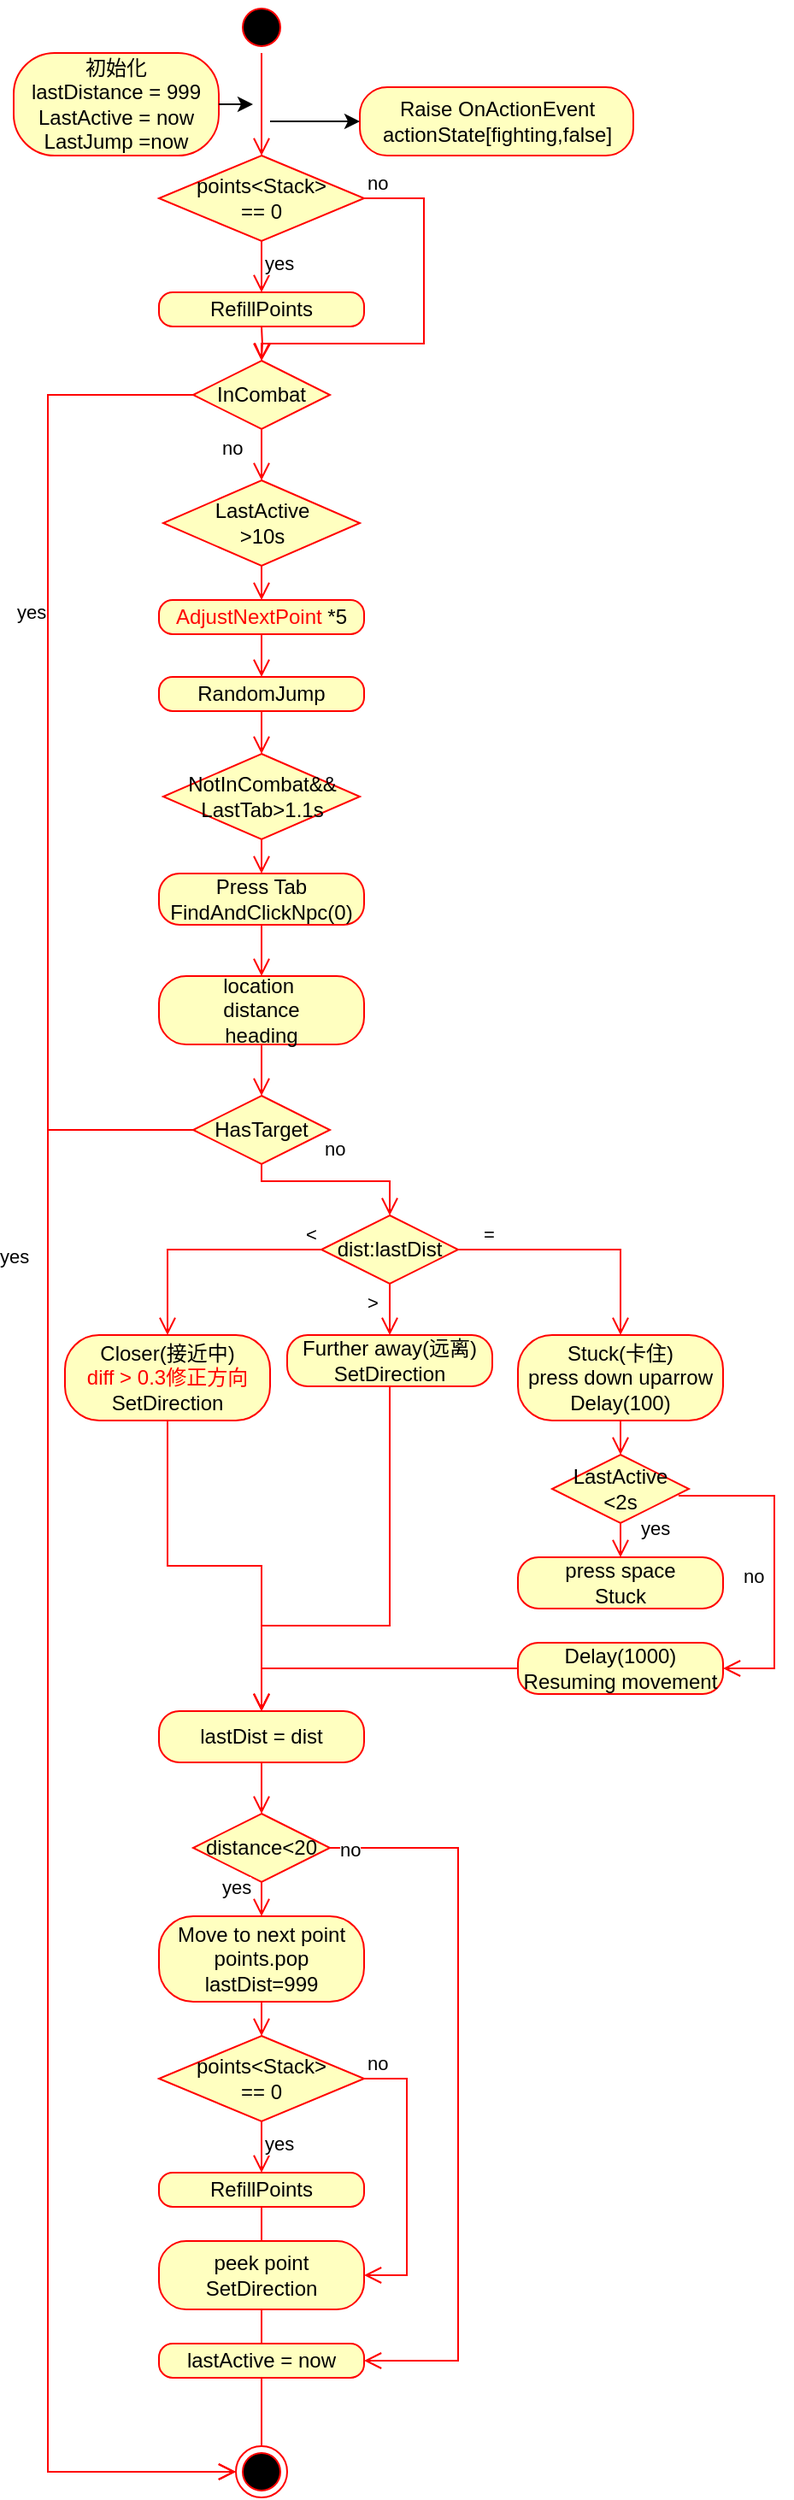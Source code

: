 <mxfile version="20.0.3" type="github">
  <diagram id="ruUxDeCmxzIVBXVWe9Fw" name="Page-1">
    <mxGraphModel dx="1422" dy="762" grid="1" gridSize="10" guides="1" tooltips="1" connect="1" arrows="1" fold="1" page="1" pageScale="1" pageWidth="827" pageHeight="1169" math="0" shadow="0">
      <root>
        <mxCell id="0" />
        <mxCell id="1" parent="0" />
        <mxCell id="CKXDi1_KfP3rtoAK7Fg_-2" value="" style="ellipse;html=1;shape=startState;fillColor=#000000;strokeColor=#ff0000;" parent="1" vertex="1">
          <mxGeometry x="140" y="10" width="30" height="30" as="geometry" />
        </mxCell>
        <mxCell id="CKXDi1_KfP3rtoAK7Fg_-3" value="" style="edgeStyle=orthogonalEdgeStyle;html=1;verticalAlign=bottom;endArrow=open;endSize=8;strokeColor=#ff0000;rounded=0;" parent="1" source="CKXDi1_KfP3rtoAK7Fg_-2" edge="1">
          <mxGeometry relative="1" as="geometry">
            <mxPoint x="155" y="100" as="targetPoint" />
          </mxGeometry>
        </mxCell>
        <mxCell id="CKXDi1_KfP3rtoAK7Fg_-5" value="Raise&amp;nbsp;OnActionEvent&lt;br&gt;actionState[fighting,false]" style="rounded=1;whiteSpace=wrap;html=1;arcSize=40;fontColor=#000000;fillColor=#ffffc0;strokeColor=#ff0000;" parent="1" vertex="1">
          <mxGeometry x="212.5" y="60" width="160" height="40" as="geometry" />
        </mxCell>
        <mxCell id="CKXDi1_KfP3rtoAK7Fg_-7" value="points&amp;lt;Stack&amp;gt; &lt;br&gt;== 0" style="rhombus;whiteSpace=wrap;html=1;fillColor=#ffffc0;strokeColor=#ff0000;" parent="1" vertex="1">
          <mxGeometry x="95" y="100" width="120" height="50" as="geometry" />
        </mxCell>
        <mxCell id="CKXDi1_KfP3rtoAK7Fg_-8" value="no" style="edgeStyle=orthogonalEdgeStyle;html=1;align=left;verticalAlign=bottom;endArrow=open;endSize=8;strokeColor=#ff0000;rounded=0;entryX=0.5;entryY=0;entryDx=0;entryDy=0;" parent="1" source="CKXDi1_KfP3rtoAK7Fg_-7" target="CKXDi1_KfP3rtoAK7Fg_-20" edge="1">
          <mxGeometry x="-1" relative="1" as="geometry">
            <mxPoint x="300" y="140" as="targetPoint" />
            <Array as="points">
              <mxPoint x="250" y="125" />
              <mxPoint x="250" y="210" />
              <mxPoint x="155" y="210" />
            </Array>
          </mxGeometry>
        </mxCell>
        <mxCell id="CKXDi1_KfP3rtoAK7Fg_-9" value="yes" style="edgeStyle=orthogonalEdgeStyle;html=1;align=left;verticalAlign=top;endArrow=open;endSize=8;strokeColor=#ff0000;rounded=0;entryX=0.5;entryY=0;entryDx=0;entryDy=0;" parent="1" source="CKXDi1_KfP3rtoAK7Fg_-7" target="CKXDi1_KfP3rtoAK7Fg_-10" edge="1">
          <mxGeometry x="-1" relative="1" as="geometry">
            <mxPoint x="155" y="210" as="targetPoint" />
          </mxGeometry>
        </mxCell>
        <mxCell id="CKXDi1_KfP3rtoAK7Fg_-10" value="RefillPoints" style="rounded=1;whiteSpace=wrap;html=1;arcSize=40;fontColor=#000000;fillColor=#ffffc0;strokeColor=#ff0000;" parent="1" vertex="1">
          <mxGeometry x="95" y="180" width="120" height="20" as="geometry" />
        </mxCell>
        <mxCell id="CKXDi1_KfP3rtoAK7Fg_-15" value="" style="edgeStyle=orthogonalEdgeStyle;html=1;verticalAlign=bottom;endArrow=open;endSize=8;strokeColor=#ff0000;rounded=0;entryX=0.5;entryY=0;entryDx=0;entryDy=0;" parent="1" edge="1">
          <mxGeometry relative="1" as="geometry">
            <mxPoint x="155" y="220" as="targetPoint" />
            <mxPoint x="155" y="200" as="sourcePoint" />
          </mxGeometry>
        </mxCell>
        <mxCell id="CKXDi1_KfP3rtoAK7Fg_-20" value="InCombat" style="rhombus;whiteSpace=wrap;html=1;fillColor=#ffffc0;strokeColor=#ff0000;" parent="1" vertex="1">
          <mxGeometry x="115" y="220" width="80" height="40" as="geometry" />
        </mxCell>
        <mxCell id="CKXDi1_KfP3rtoAK7Fg_-21" value="no" style="edgeStyle=orthogonalEdgeStyle;html=1;align=left;verticalAlign=bottom;endArrow=open;endSize=8;strokeColor=#ff0000;rounded=0;entryX=0.5;entryY=0;entryDx=0;entryDy=0;" parent="1" source="CKXDi1_KfP3rtoAK7Fg_-20" target="CKXDi1_KfP3rtoAK7Fg_-24" edge="1">
          <mxGeometry x="0.333" y="-25" relative="1" as="geometry">
            <mxPoint x="290" y="330" as="targetPoint" />
            <Array as="points" />
            <mxPoint as="offset" />
          </mxGeometry>
        </mxCell>
        <mxCell id="CKXDi1_KfP3rtoAK7Fg_-22" value="yes" style="edgeStyle=orthogonalEdgeStyle;html=1;align=left;verticalAlign=top;endArrow=open;endSize=8;strokeColor=#ff0000;rounded=0;" parent="1" source="CKXDi1_KfP3rtoAK7Fg_-20" target="CKXDi1_KfP3rtoAK7Fg_-23" edge="1">
          <mxGeometry x="-0.69" y="-28" relative="1" as="geometry">
            <mxPoint x="50" y="230" as="targetPoint" />
            <Array as="points">
              <mxPoint x="30" y="240" />
              <mxPoint x="30" y="1455" />
            </Array>
            <mxPoint x="8" y="-20" as="offset" />
          </mxGeometry>
        </mxCell>
        <mxCell id="CKXDi1_KfP3rtoAK7Fg_-23" value="" style="ellipse;html=1;shape=endState;fillColor=#000000;strokeColor=#ff0000;" parent="1" vertex="1">
          <mxGeometry x="140" y="1440" width="30" height="30" as="geometry" />
        </mxCell>
        <mxCell id="CKXDi1_KfP3rtoAK7Fg_-24" value="LastActive&lt;br&gt;&amp;gt;10s" style="rhombus;whiteSpace=wrap;html=1;fillColor=#ffffc0;strokeColor=#ff0000;" parent="1" vertex="1">
          <mxGeometry x="97.5" y="290" width="115" height="50" as="geometry" />
        </mxCell>
        <mxCell id="CKXDi1_KfP3rtoAK7Fg_-27" value="&lt;font color=&quot;#ff0000&quot;&gt;AdjustNextPoint&lt;/font&gt; *5" style="rounded=1;whiteSpace=wrap;html=1;arcSize=40;fontColor=#000000;fillColor=#ffffc0;strokeColor=#ff0000;" parent="1" vertex="1">
          <mxGeometry x="95" y="360" width="120" height="20" as="geometry" />
        </mxCell>
        <mxCell id="CKXDi1_KfP3rtoAK7Fg_-28" value="" style="edgeStyle=orthogonalEdgeStyle;html=1;verticalAlign=bottom;endArrow=open;endSize=8;strokeColor=#ff0000;rounded=0;entryX=0.5;entryY=0;entryDx=0;entryDy=0;exitX=0.5;exitY=1;exitDx=0;exitDy=0;" parent="1" source="CKXDi1_KfP3rtoAK7Fg_-24" target="CKXDi1_KfP3rtoAK7Fg_-27" edge="1">
          <mxGeometry relative="1" as="geometry">
            <mxPoint x="165" y="230" as="targetPoint" />
            <mxPoint x="165" y="210" as="sourcePoint" />
          </mxGeometry>
        </mxCell>
        <mxCell id="CKXDi1_KfP3rtoAK7Fg_-29" value="RandomJump" style="rounded=1;whiteSpace=wrap;html=1;arcSize=40;fontColor=#000000;fillColor=#ffffc0;strokeColor=#ff0000;" parent="1" vertex="1">
          <mxGeometry x="95" y="405" width="120" height="20" as="geometry" />
        </mxCell>
        <mxCell id="CKXDi1_KfP3rtoAK7Fg_-30" value="" style="edgeStyle=orthogonalEdgeStyle;html=1;verticalAlign=bottom;endArrow=open;endSize=8;strokeColor=#ff0000;rounded=0;entryX=0.5;entryY=0;entryDx=0;entryDy=0;exitX=0.5;exitY=1;exitDx=0;exitDy=0;" parent="1" source="CKXDi1_KfP3rtoAK7Fg_-27" target="CKXDi1_KfP3rtoAK7Fg_-29" edge="1">
          <mxGeometry relative="1" as="geometry">
            <mxPoint x="165" y="370" as="targetPoint" />
            <mxPoint x="165" y="350" as="sourcePoint" />
          </mxGeometry>
        </mxCell>
        <mxCell id="CKXDi1_KfP3rtoAK7Fg_-31" value="NotInCombat&amp;amp;&amp;amp;&lt;br&gt;LastTab&amp;gt;1.1s" style="rhombus;whiteSpace=wrap;html=1;fillColor=#ffffc0;strokeColor=#ff0000;" parent="1" vertex="1">
          <mxGeometry x="97.5" y="450" width="115" height="50" as="geometry" />
        </mxCell>
        <mxCell id="CKXDi1_KfP3rtoAK7Fg_-32" value="Press Tab&lt;br&gt;FindAndClickNpc(0)" style="rounded=1;whiteSpace=wrap;html=1;arcSize=40;fontColor=#000000;fillColor=#ffffc0;strokeColor=#ff0000;" parent="1" vertex="1">
          <mxGeometry x="95" y="520" width="120" height="30" as="geometry" />
        </mxCell>
        <mxCell id="CKXDi1_KfP3rtoAK7Fg_-33" value="" style="edgeStyle=orthogonalEdgeStyle;html=1;verticalAlign=bottom;endArrow=open;endSize=8;strokeColor=#ff0000;rounded=0;entryX=0.5;entryY=0;entryDx=0;entryDy=0;exitX=0.5;exitY=1;exitDx=0;exitDy=0;" parent="1" source="CKXDi1_KfP3rtoAK7Fg_-29" target="CKXDi1_KfP3rtoAK7Fg_-31" edge="1">
          <mxGeometry relative="1" as="geometry">
            <mxPoint x="165" y="415" as="targetPoint" />
            <mxPoint x="165" y="390" as="sourcePoint" />
          </mxGeometry>
        </mxCell>
        <mxCell id="CKXDi1_KfP3rtoAK7Fg_-34" value="" style="edgeStyle=orthogonalEdgeStyle;html=1;verticalAlign=bottom;endArrow=open;endSize=8;strokeColor=#ff0000;rounded=0;entryX=0.5;entryY=0;entryDx=0;entryDy=0;exitX=0.5;exitY=1;exitDx=0;exitDy=0;" parent="1" source="CKXDi1_KfP3rtoAK7Fg_-31" target="CKXDi1_KfP3rtoAK7Fg_-32" edge="1">
          <mxGeometry relative="1" as="geometry">
            <mxPoint x="175" y="425" as="targetPoint" />
            <mxPoint x="175" y="400" as="sourcePoint" />
          </mxGeometry>
        </mxCell>
        <mxCell id="CKXDi1_KfP3rtoAK7Fg_-35" value="HasTarget" style="rhombus;whiteSpace=wrap;html=1;fillColor=#ffffc0;strokeColor=#ff0000;" parent="1" vertex="1">
          <mxGeometry x="115" y="650" width="80" height="40" as="geometry" />
        </mxCell>
        <mxCell id="CKXDi1_KfP3rtoAK7Fg_-36" value="yes" style="edgeStyle=orthogonalEdgeStyle;html=1;align=left;verticalAlign=top;endArrow=open;endSize=8;strokeColor=#ff0000;rounded=0;exitX=0;exitY=0.5;exitDx=0;exitDy=0;entryX=0;entryY=0.5;entryDx=0;entryDy=0;" parent="1" source="CKXDi1_KfP3rtoAK7Fg_-35" target="CKXDi1_KfP3rtoAK7Fg_-23" edge="1">
          <mxGeometry x="-0.703" y="-30" relative="1" as="geometry">
            <mxPoint x="140" y="805" as="targetPoint" />
            <mxPoint x="125" y="250" as="sourcePoint" />
            <Array as="points">
              <mxPoint x="30" y="670" />
              <mxPoint x="30" y="1455" />
            </Array>
            <mxPoint as="offset" />
          </mxGeometry>
        </mxCell>
        <mxCell id="CKXDi1_KfP3rtoAK7Fg_-37" value="no" style="edgeStyle=orthogonalEdgeStyle;html=1;align=left;verticalAlign=bottom;endArrow=open;endSize=8;strokeColor=#ff0000;rounded=0;exitX=0.5;exitY=1;exitDx=0;exitDy=0;entryX=0.5;entryY=0;entryDx=0;entryDy=0;" parent="1" source="CKXDi1_KfP3rtoAK7Fg_-35" target="CKXDi1_KfP3rtoAK7Fg_-47" edge="1">
          <mxGeometry x="-0.143" y="10" relative="1" as="geometry">
            <mxPoint x="230" y="710" as="targetPoint" />
            <mxPoint x="225" y="135" as="sourcePoint" />
            <Array as="points">
              <mxPoint x="155" y="700" />
              <mxPoint x="230" y="700" />
            </Array>
            <mxPoint as="offset" />
          </mxGeometry>
        </mxCell>
        <mxCell id="CKXDi1_KfP3rtoAK7Fg_-38" value="location&amp;nbsp;&lt;br&gt;distance&lt;br&gt;heading" style="rounded=1;whiteSpace=wrap;html=1;arcSize=40;fontColor=#000000;fillColor=#ffffc0;strokeColor=#ff0000;" parent="1" vertex="1">
          <mxGeometry x="95" y="580" width="120" height="40" as="geometry" />
        </mxCell>
        <mxCell id="CKXDi1_KfP3rtoAK7Fg_-39" value="" style="edgeStyle=orthogonalEdgeStyle;html=1;verticalAlign=bottom;endArrow=open;endSize=8;strokeColor=#ff0000;rounded=0;entryX=0.5;entryY=0;entryDx=0;entryDy=0;exitX=0.5;exitY=1;exitDx=0;exitDy=0;" parent="1" source="CKXDi1_KfP3rtoAK7Fg_-32" target="CKXDi1_KfP3rtoAK7Fg_-38" edge="1">
          <mxGeometry relative="1" as="geometry">
            <mxPoint x="165" y="530" as="targetPoint" />
            <mxPoint x="165" y="510" as="sourcePoint" />
          </mxGeometry>
        </mxCell>
        <mxCell id="CKXDi1_KfP3rtoAK7Fg_-40" value="" style="edgeStyle=orthogonalEdgeStyle;html=1;verticalAlign=bottom;endArrow=open;endSize=8;strokeColor=#ff0000;rounded=0;entryX=0.5;entryY=0;entryDx=0;entryDy=0;exitX=0.5;exitY=1;exitDx=0;exitDy=0;" parent="1" source="CKXDi1_KfP3rtoAK7Fg_-38" target="CKXDi1_KfP3rtoAK7Fg_-35" edge="1">
          <mxGeometry relative="1" as="geometry">
            <mxPoint x="175" y="540" as="targetPoint" />
            <mxPoint x="175" y="520" as="sourcePoint" />
          </mxGeometry>
        </mxCell>
        <mxCell id="CKXDi1_KfP3rtoAK7Fg_-41" value="" style="endArrow=classic;html=1;rounded=0;entryX=0;entryY=0.5;entryDx=0;entryDy=0;" parent="1" target="CKXDi1_KfP3rtoAK7Fg_-5" edge="1">
          <mxGeometry width="50" height="50" relative="1" as="geometry">
            <mxPoint x="160" y="80" as="sourcePoint" />
            <mxPoint x="560" y="170" as="targetPoint" />
            <Array as="points">
              <mxPoint x="180" y="80" />
            </Array>
          </mxGeometry>
        </mxCell>
        <mxCell id="CKXDi1_KfP3rtoAK7Fg_-42" value="初始化&lt;br&gt;lastDistance = 999&lt;br&gt;LastActive = now&lt;br&gt;LastJump =now" style="rounded=1;whiteSpace=wrap;html=1;arcSize=40;fontColor=#000000;fillColor=#ffffc0;strokeColor=#ff0000;" parent="1" vertex="1">
          <mxGeometry x="10" y="40" width="120" height="60" as="geometry" />
        </mxCell>
        <mxCell id="CKXDi1_KfP3rtoAK7Fg_-43" value="" style="endArrow=classic;html=1;rounded=0;exitX=1;exitY=0.5;exitDx=0;exitDy=0;" parent="1" source="CKXDi1_KfP3rtoAK7Fg_-42" edge="1">
          <mxGeometry width="50" height="50" relative="1" as="geometry">
            <mxPoint x="170" y="70" as="sourcePoint" />
            <mxPoint x="150" y="70" as="targetPoint" />
          </mxGeometry>
        </mxCell>
        <mxCell id="CKXDi1_KfP3rtoAK7Fg_-44" value="Further away(远离)&lt;br&gt;SetDirection" style="rounded=1;whiteSpace=wrap;html=1;arcSize=40;fontColor=#000000;fillColor=#ffffc0;strokeColor=#ff0000;" parent="1" vertex="1">
          <mxGeometry x="170" y="790" width="120" height="30" as="geometry" />
        </mxCell>
        <mxCell id="CKXDi1_KfP3rtoAK7Fg_-47" value="dist:lastDist" style="rhombus;whiteSpace=wrap;html=1;fillColor=#ffffc0;strokeColor=#ff0000;" parent="1" vertex="1">
          <mxGeometry x="190" y="720" width="80" height="40" as="geometry" />
        </mxCell>
        <mxCell id="CKXDi1_KfP3rtoAK7Fg_-48" value="&amp;gt;" style="edgeStyle=orthogonalEdgeStyle;html=1;align=left;verticalAlign=bottom;endArrow=open;endSize=8;strokeColor=#ff0000;rounded=0;exitX=0.5;exitY=1;exitDx=0;exitDy=0;" parent="1" source="CKXDi1_KfP3rtoAK7Fg_-47" edge="1">
          <mxGeometry x="0.333" y="-15" relative="1" as="geometry">
            <mxPoint x="230" y="790" as="targetPoint" />
            <mxPoint x="240" y="700" as="sourcePoint" />
            <Array as="points">
              <mxPoint x="230" y="790" />
              <mxPoint x="230" y="790" />
            </Array>
            <mxPoint as="offset" />
          </mxGeometry>
        </mxCell>
        <mxCell id="CKXDi1_KfP3rtoAK7Fg_-49" value="=" style="edgeStyle=orthogonalEdgeStyle;html=1;align=left;verticalAlign=bottom;endArrow=open;endSize=8;strokeColor=#ff0000;rounded=0;exitX=1;exitY=0.5;exitDx=0;exitDy=0;entryX=0.5;entryY=0;entryDx=0;entryDy=0;" parent="1" source="CKXDi1_KfP3rtoAK7Fg_-47" target="CKXDi1_KfP3rtoAK7Fg_-51" edge="1">
          <mxGeometry x="-0.818" relative="1" as="geometry">
            <mxPoint x="315" y="840" as="targetPoint" />
            <mxPoint x="240" y="770" as="sourcePoint" />
            <Array as="points">
              <mxPoint x="365" y="740" />
            </Array>
            <mxPoint as="offset" />
          </mxGeometry>
        </mxCell>
        <mxCell id="CKXDi1_KfP3rtoAK7Fg_-51" value="Stuck(卡住)&lt;br&gt;press down uparrow&lt;br&gt;Delay(100)" style="rounded=1;whiteSpace=wrap;html=1;arcSize=40;fontColor=#000000;fillColor=#ffffc0;strokeColor=#ff0000;" parent="1" vertex="1">
          <mxGeometry x="305" y="790" width="120" height="50" as="geometry" />
        </mxCell>
        <mxCell id="CKXDi1_KfP3rtoAK7Fg_-52" value="LastActive&lt;br&gt;&amp;lt;2s" style="rhombus;whiteSpace=wrap;html=1;fillColor=#ffffc0;strokeColor=#ff0000;" parent="1" vertex="1">
          <mxGeometry x="325" y="860" width="80" height="40" as="geometry" />
        </mxCell>
        <mxCell id="CKXDi1_KfP3rtoAK7Fg_-54" value="yes" style="edgeStyle=orthogonalEdgeStyle;html=1;align=left;verticalAlign=top;endArrow=open;endSize=8;strokeColor=#ff0000;rounded=0;exitX=0.5;exitY=1;exitDx=0;exitDy=0;entryX=0.5;entryY=0;entryDx=0;entryDy=0;" parent="1" source="CKXDi1_KfP3rtoAK7Fg_-51" target="CKXDi1_KfP3rtoAK7Fg_-52" edge="1">
          <mxGeometry x="1" y="32" relative="1" as="geometry">
            <mxPoint x="225" y="1065" as="targetPoint" />
            <mxPoint x="200" y="680" as="sourcePoint" />
            <Array as="points" />
            <mxPoint x="-22" y="30" as="offset" />
          </mxGeometry>
        </mxCell>
        <mxCell id="CKXDi1_KfP3rtoAK7Fg_-55" value="press space&lt;br&gt;Stuck" style="rounded=1;whiteSpace=wrap;html=1;arcSize=40;fontColor=#000000;fillColor=#ffffc0;strokeColor=#ff0000;" parent="1" vertex="1">
          <mxGeometry x="305" y="920" width="120" height="30" as="geometry" />
        </mxCell>
        <mxCell id="CKXDi1_KfP3rtoAK7Fg_-56" value="" style="edgeStyle=orthogonalEdgeStyle;html=1;verticalAlign=bottom;endArrow=open;endSize=8;strokeColor=#ff0000;rounded=0;exitX=0.5;exitY=1;exitDx=0;exitDy=0;" parent="1" source="CKXDi1_KfP3rtoAK7Fg_-52" edge="1">
          <mxGeometry relative="1" as="geometry">
            <mxPoint x="365" y="920" as="targetPoint" />
            <mxPoint x="240" y="630" as="sourcePoint" />
            <Array as="points">
              <mxPoint x="365" y="920" />
              <mxPoint x="365" y="920" />
            </Array>
          </mxGeometry>
        </mxCell>
        <mxCell id="CKXDi1_KfP3rtoAK7Fg_-57" value="Delay(1000)&lt;br&gt;Resuming movement" style="rounded=1;whiteSpace=wrap;html=1;arcSize=40;fontColor=#000000;fillColor=#ffffc0;strokeColor=#ff0000;" parent="1" vertex="1">
          <mxGeometry x="305" y="970" width="120" height="30" as="geometry" />
        </mxCell>
        <mxCell id="CKXDi1_KfP3rtoAK7Fg_-58" value="no" style="edgeStyle=orthogonalEdgeStyle;html=1;align=left;verticalAlign=bottom;endArrow=open;endSize=8;strokeColor=#ff0000;rounded=0;exitX=0.925;exitY=0.6;exitDx=0;exitDy=0;exitPerimeter=0;entryX=1;entryY=0.5;entryDx=0;entryDy=0;" parent="1" source="CKXDi1_KfP3rtoAK7Fg_-52" target="CKXDi1_KfP3rtoAK7Fg_-57" edge="1">
          <mxGeometry x="0.198" y="-20" relative="1" as="geometry">
            <mxPoint x="455" y="970" as="targetPoint" />
            <mxPoint x="240" y="700" as="sourcePoint" />
            <Array as="points">
              <mxPoint x="455" y="884" />
              <mxPoint x="455" y="985" />
            </Array>
            <mxPoint as="offset" />
          </mxGeometry>
        </mxCell>
        <mxCell id="CKXDi1_KfP3rtoAK7Fg_-59" value="&amp;lt;" style="edgeStyle=orthogonalEdgeStyle;html=1;align=left;verticalAlign=bottom;endArrow=open;endSize=8;strokeColor=#ff0000;rounded=0;exitX=0;exitY=0.5;exitDx=0;exitDy=0;entryX=0.5;entryY=0;entryDx=0;entryDy=0;" parent="1" source="CKXDi1_KfP3rtoAK7Fg_-47" target="CKXDi1_KfP3rtoAK7Fg_-60" edge="1">
          <mxGeometry x="-0.844" relative="1" as="geometry">
            <mxPoint x="120" y="780" as="targetPoint" />
            <mxPoint x="280" y="750" as="sourcePoint" />
            <Array as="points">
              <mxPoint x="100" y="740" />
            </Array>
            <mxPoint as="offset" />
          </mxGeometry>
        </mxCell>
        <mxCell id="CKXDi1_KfP3rtoAK7Fg_-60" value="Closer(接近中)&lt;br&gt;&lt;font color=&quot;#ff0000&quot;&gt;diff &amp;gt; 0.3修正方向&lt;/font&gt;&lt;br&gt;SetDirection" style="rounded=1;whiteSpace=wrap;html=1;arcSize=40;fontColor=#000000;fillColor=#ffffc0;strokeColor=#ff0000;" parent="1" vertex="1">
          <mxGeometry x="40" y="790" width="120" height="50" as="geometry" />
        </mxCell>
        <mxCell id="CKXDi1_KfP3rtoAK7Fg_-61" value="lastDist =&amp;nbsp;dist" style="rounded=1;whiteSpace=wrap;html=1;arcSize=40;fontColor=#000000;fillColor=#ffffc0;strokeColor=#ff0000;" parent="1" vertex="1">
          <mxGeometry x="95" y="1010" width="120" height="30" as="geometry" />
        </mxCell>
        <mxCell id="CKXDi1_KfP3rtoAK7Fg_-64" value="" style="edgeStyle=orthogonalEdgeStyle;html=1;verticalAlign=bottom;endArrow=open;endSize=8;strokeColor=#ff0000;rounded=0;fontColor=#FF0000;exitX=0.5;exitY=1;exitDx=0;exitDy=0;entryX=0.5;entryY=0;entryDx=0;entryDy=0;" parent="1" source="CKXDi1_KfP3rtoAK7Fg_-60" target="CKXDi1_KfP3rtoAK7Fg_-61" edge="1">
          <mxGeometry relative="1" as="geometry">
            <mxPoint x="340" y="1140" as="targetPoint" />
            <mxPoint x="340" y="1070" as="sourcePoint" />
          </mxGeometry>
        </mxCell>
        <mxCell id="CKXDi1_KfP3rtoAK7Fg_-65" value="" style="edgeStyle=orthogonalEdgeStyle;html=1;verticalAlign=bottom;endArrow=open;endSize=8;strokeColor=#ff0000;rounded=0;fontColor=#FF0000;exitX=0.5;exitY=1;exitDx=0;exitDy=0;entryX=0.5;entryY=0;entryDx=0;entryDy=0;" parent="1" source="CKXDi1_KfP3rtoAK7Fg_-44" target="CKXDi1_KfP3rtoAK7Fg_-61" edge="1">
          <mxGeometry relative="1" as="geometry">
            <mxPoint x="350" y="1150" as="targetPoint" />
            <mxPoint x="350" y="1080" as="sourcePoint" />
            <Array as="points">
              <mxPoint x="230" y="960" />
              <mxPoint x="155" y="960" />
            </Array>
          </mxGeometry>
        </mxCell>
        <mxCell id="CKXDi1_KfP3rtoAK7Fg_-66" value="" style="edgeStyle=orthogonalEdgeStyle;html=1;verticalAlign=bottom;endArrow=open;endSize=8;strokeColor=#ff0000;rounded=0;fontColor=#FF0000;exitX=0;exitY=0.5;exitDx=0;exitDy=0;" parent="1" source="CKXDi1_KfP3rtoAK7Fg_-57" target="CKXDi1_KfP3rtoAK7Fg_-61" edge="1">
          <mxGeometry relative="1" as="geometry">
            <mxPoint x="360" y="1160" as="targetPoint" />
            <mxPoint x="360" y="1090" as="sourcePoint" />
          </mxGeometry>
        </mxCell>
        <mxCell id="CKXDi1_KfP3rtoAK7Fg_-68" value="Move to next point&lt;br&gt;points.pop&lt;br&gt;lastDist=999" style="rounded=1;whiteSpace=wrap;html=1;arcSize=40;fontColor=#000000;fillColor=#ffffc0;strokeColor=#ff0000;" parent="1" vertex="1">
          <mxGeometry x="95" y="1130" width="120" height="50" as="geometry" />
        </mxCell>
        <mxCell id="HTAWQPIuiPFo6x15-_HH-1" value="distance&amp;lt;20" style="rhombus;whiteSpace=wrap;html=1;fillColor=#ffffc0;strokeColor=#ff0000;" vertex="1" parent="1">
          <mxGeometry x="115" y="1070" width="80" height="40" as="geometry" />
        </mxCell>
        <mxCell id="HTAWQPIuiPFo6x15-_HH-3" value="yes" style="edgeStyle=orthogonalEdgeStyle;html=1;align=left;verticalAlign=top;endArrow=open;endSize=8;strokeColor=#ff0000;rounded=0;exitX=0.5;exitY=1;exitDx=0;exitDy=0;entryX=0.5;entryY=0;entryDx=0;entryDy=0;" edge="1" parent="1" source="HTAWQPIuiPFo6x15-_HH-1" target="CKXDi1_KfP3rtoAK7Fg_-68">
          <mxGeometry x="-1" y="-27" relative="1" as="geometry">
            <mxPoint x="152.5" y="1335" as="targetPoint" />
            <mxPoint x="125" y="680" as="sourcePoint" />
            <Array as="points">
              <mxPoint x="155" y="1120" />
              <mxPoint x="155" y="1120" />
            </Array>
            <mxPoint x="2" y="-10" as="offset" />
          </mxGeometry>
        </mxCell>
        <mxCell id="HTAWQPIuiPFo6x15-_HH-4" value="" style="edgeStyle=orthogonalEdgeStyle;html=1;verticalAlign=bottom;endArrow=open;endSize=8;strokeColor=#ff0000;rounded=0;fontColor=#FF0000;exitX=0.5;exitY=1;exitDx=0;exitDy=0;entryX=0.5;entryY=0;entryDx=0;entryDy=0;" edge="1" parent="1" source="CKXDi1_KfP3rtoAK7Fg_-61" target="HTAWQPIuiPFo6x15-_HH-1">
          <mxGeometry relative="1" as="geometry">
            <mxPoint x="165" y="1020" as="targetPoint" />
            <mxPoint x="240" y="830" as="sourcePoint" />
            <Array as="points">
              <mxPoint x="155" y="1060" />
              <mxPoint x="155" y="1060" />
            </Array>
          </mxGeometry>
        </mxCell>
        <mxCell id="HTAWQPIuiPFo6x15-_HH-5" value="no" style="edgeStyle=orthogonalEdgeStyle;html=1;align=left;verticalAlign=bottom;endArrow=open;endSize=8;strokeColor=#ff0000;rounded=0;exitX=1;exitY=0.5;exitDx=0;exitDy=0;" edge="1" parent="1" source="HTAWQPIuiPFo6x15-_HH-1" target="HTAWQPIuiPFo6x15-_HH-11">
          <mxGeometry x="-0.982" y="-10" relative="1" as="geometry">
            <mxPoint x="220" y="1330" as="targetPoint" />
            <mxPoint x="409" y="894" as="sourcePoint" />
            <Array as="points">
              <mxPoint x="270" y="1090" />
              <mxPoint x="270" y="1390" />
            </Array>
            <mxPoint as="offset" />
          </mxGeometry>
        </mxCell>
        <mxCell id="HTAWQPIuiPFo6x15-_HH-6" value="points&amp;lt;Stack&amp;gt; &lt;br&gt;== 0" style="rhombus;whiteSpace=wrap;html=1;fillColor=#ffffc0;strokeColor=#ff0000;" vertex="1" parent="1">
          <mxGeometry x="95" y="1200" width="120" height="50" as="geometry" />
        </mxCell>
        <mxCell id="HTAWQPIuiPFo6x15-_HH-7" value="no" style="edgeStyle=orthogonalEdgeStyle;html=1;align=left;verticalAlign=bottom;endArrow=open;endSize=8;strokeColor=#ff0000;rounded=0;startArrow=none;entryX=1;entryY=0.5;entryDx=0;entryDy=0;exitX=1;exitY=0.5;exitDx=0;exitDy=0;" edge="1" parent="1" source="HTAWQPIuiPFo6x15-_HH-6" target="HTAWQPIuiPFo6x15-_HH-13">
          <mxGeometry x="-1" relative="1" as="geometry">
            <mxPoint x="240" y="1340" as="targetPoint" />
            <Array as="points">
              <mxPoint x="240" y="1225" />
              <mxPoint x="240" y="1340" />
            </Array>
            <mxPoint x="220" y="1220" as="sourcePoint" />
          </mxGeometry>
        </mxCell>
        <mxCell id="HTAWQPIuiPFo6x15-_HH-8" value="yes" style="edgeStyle=orthogonalEdgeStyle;html=1;align=left;verticalAlign=top;endArrow=open;endSize=8;strokeColor=#ff0000;rounded=0;entryX=0.5;entryY=0;entryDx=0;entryDy=0;" edge="1" parent="1" source="HTAWQPIuiPFo6x15-_HH-6" target="HTAWQPIuiPFo6x15-_HH-9">
          <mxGeometry x="-1" relative="1" as="geometry">
            <mxPoint x="157.5" y="1310" as="targetPoint" />
          </mxGeometry>
        </mxCell>
        <mxCell id="HTAWQPIuiPFo6x15-_HH-9" value="RefillPoints" style="rounded=1;whiteSpace=wrap;html=1;arcSize=40;fontColor=#000000;fillColor=#ffffc0;strokeColor=#ff0000;" vertex="1" parent="1">
          <mxGeometry x="95" y="1280" width="120" height="20" as="geometry" />
        </mxCell>
        <mxCell id="HTAWQPIuiPFo6x15-_HH-10" value="" style="edgeStyle=orthogonalEdgeStyle;html=1;verticalAlign=bottom;endArrow=open;endSize=8;strokeColor=#ff0000;rounded=0;fontColor=#FF0000;exitX=0.5;exitY=1;exitDx=0;exitDy=0;entryX=0.5;entryY=0;entryDx=0;entryDy=0;" edge="1" parent="1" source="CKXDi1_KfP3rtoAK7Fg_-68" target="HTAWQPIuiPFo6x15-_HH-6">
          <mxGeometry relative="1" as="geometry">
            <mxPoint x="154.5" y="1210" as="targetPoint" />
            <mxPoint x="154.5" y="1180" as="sourcePoint" />
            <Array as="points">
              <mxPoint x="155" y="1200" />
              <mxPoint x="155" y="1200" />
            </Array>
          </mxGeometry>
        </mxCell>
        <mxCell id="HTAWQPIuiPFo6x15-_HH-11" value="lastActive = now" style="rounded=1;whiteSpace=wrap;html=1;arcSize=40;fontColor=#000000;fillColor=#ffffc0;strokeColor=#ff0000;" vertex="1" parent="1">
          <mxGeometry x="95" y="1380" width="120" height="20" as="geometry" />
        </mxCell>
        <mxCell id="HTAWQPIuiPFo6x15-_HH-13" value="peek point&lt;br&gt;SetDirection" style="rounded=1;whiteSpace=wrap;html=1;arcSize=40;fontColor=#000000;fillColor=#ffffc0;strokeColor=#ff0000;" vertex="1" parent="1">
          <mxGeometry x="95" y="1320" width="120" height="40" as="geometry" />
        </mxCell>
        <mxCell id="HTAWQPIuiPFo6x15-_HH-14" value="" style="edgeStyle=orthogonalEdgeStyle;html=1;align=left;verticalAlign=bottom;endArrow=none;endSize=8;strokeColor=#ff0000;rounded=0;exitX=0.5;exitY=1;exitDx=0;exitDy=0;entryX=0.5;entryY=0;entryDx=0;entryDy=0;" edge="1" parent="1" source="HTAWQPIuiPFo6x15-_HH-9" target="HTAWQPIuiPFo6x15-_HH-13">
          <mxGeometry x="-1" relative="1" as="geometry">
            <mxPoint x="155" y="1320" as="targetPoint" />
            <Array as="points" />
            <mxPoint x="215" y="1225" as="sourcePoint" />
          </mxGeometry>
        </mxCell>
        <mxCell id="HTAWQPIuiPFo6x15-_HH-17" value="" style="edgeStyle=orthogonalEdgeStyle;html=1;align=left;verticalAlign=bottom;endArrow=none;endSize=8;strokeColor=#ff0000;rounded=0;exitX=0.5;exitY=1;exitDx=0;exitDy=0;entryX=0.5;entryY=0;entryDx=0;entryDy=0;" edge="1" parent="1" source="HTAWQPIuiPFo6x15-_HH-13" target="HTAWQPIuiPFo6x15-_HH-11">
          <mxGeometry x="-1" relative="1" as="geometry">
            <mxPoint x="390" y="1330" as="targetPoint" />
            <Array as="points" />
            <mxPoint x="410" y="1300" as="sourcePoint" />
          </mxGeometry>
        </mxCell>
        <mxCell id="HTAWQPIuiPFo6x15-_HH-18" value="" style="edgeStyle=orthogonalEdgeStyle;html=1;align=left;verticalAlign=bottom;endArrow=none;endSize=8;strokeColor=#ff0000;rounded=0;exitX=0.5;exitY=1;exitDx=0;exitDy=0;entryX=0.5;entryY=0;entryDx=0;entryDy=0;" edge="1" parent="1" source="HTAWQPIuiPFo6x15-_HH-11" target="CKXDi1_KfP3rtoAK7Fg_-23">
          <mxGeometry x="-1" relative="1" as="geometry">
            <mxPoint x="175" y="1340" as="targetPoint" />
            <Array as="points" />
            <mxPoint x="175" y="1320" as="sourcePoint" />
          </mxGeometry>
        </mxCell>
      </root>
    </mxGraphModel>
  </diagram>
</mxfile>
